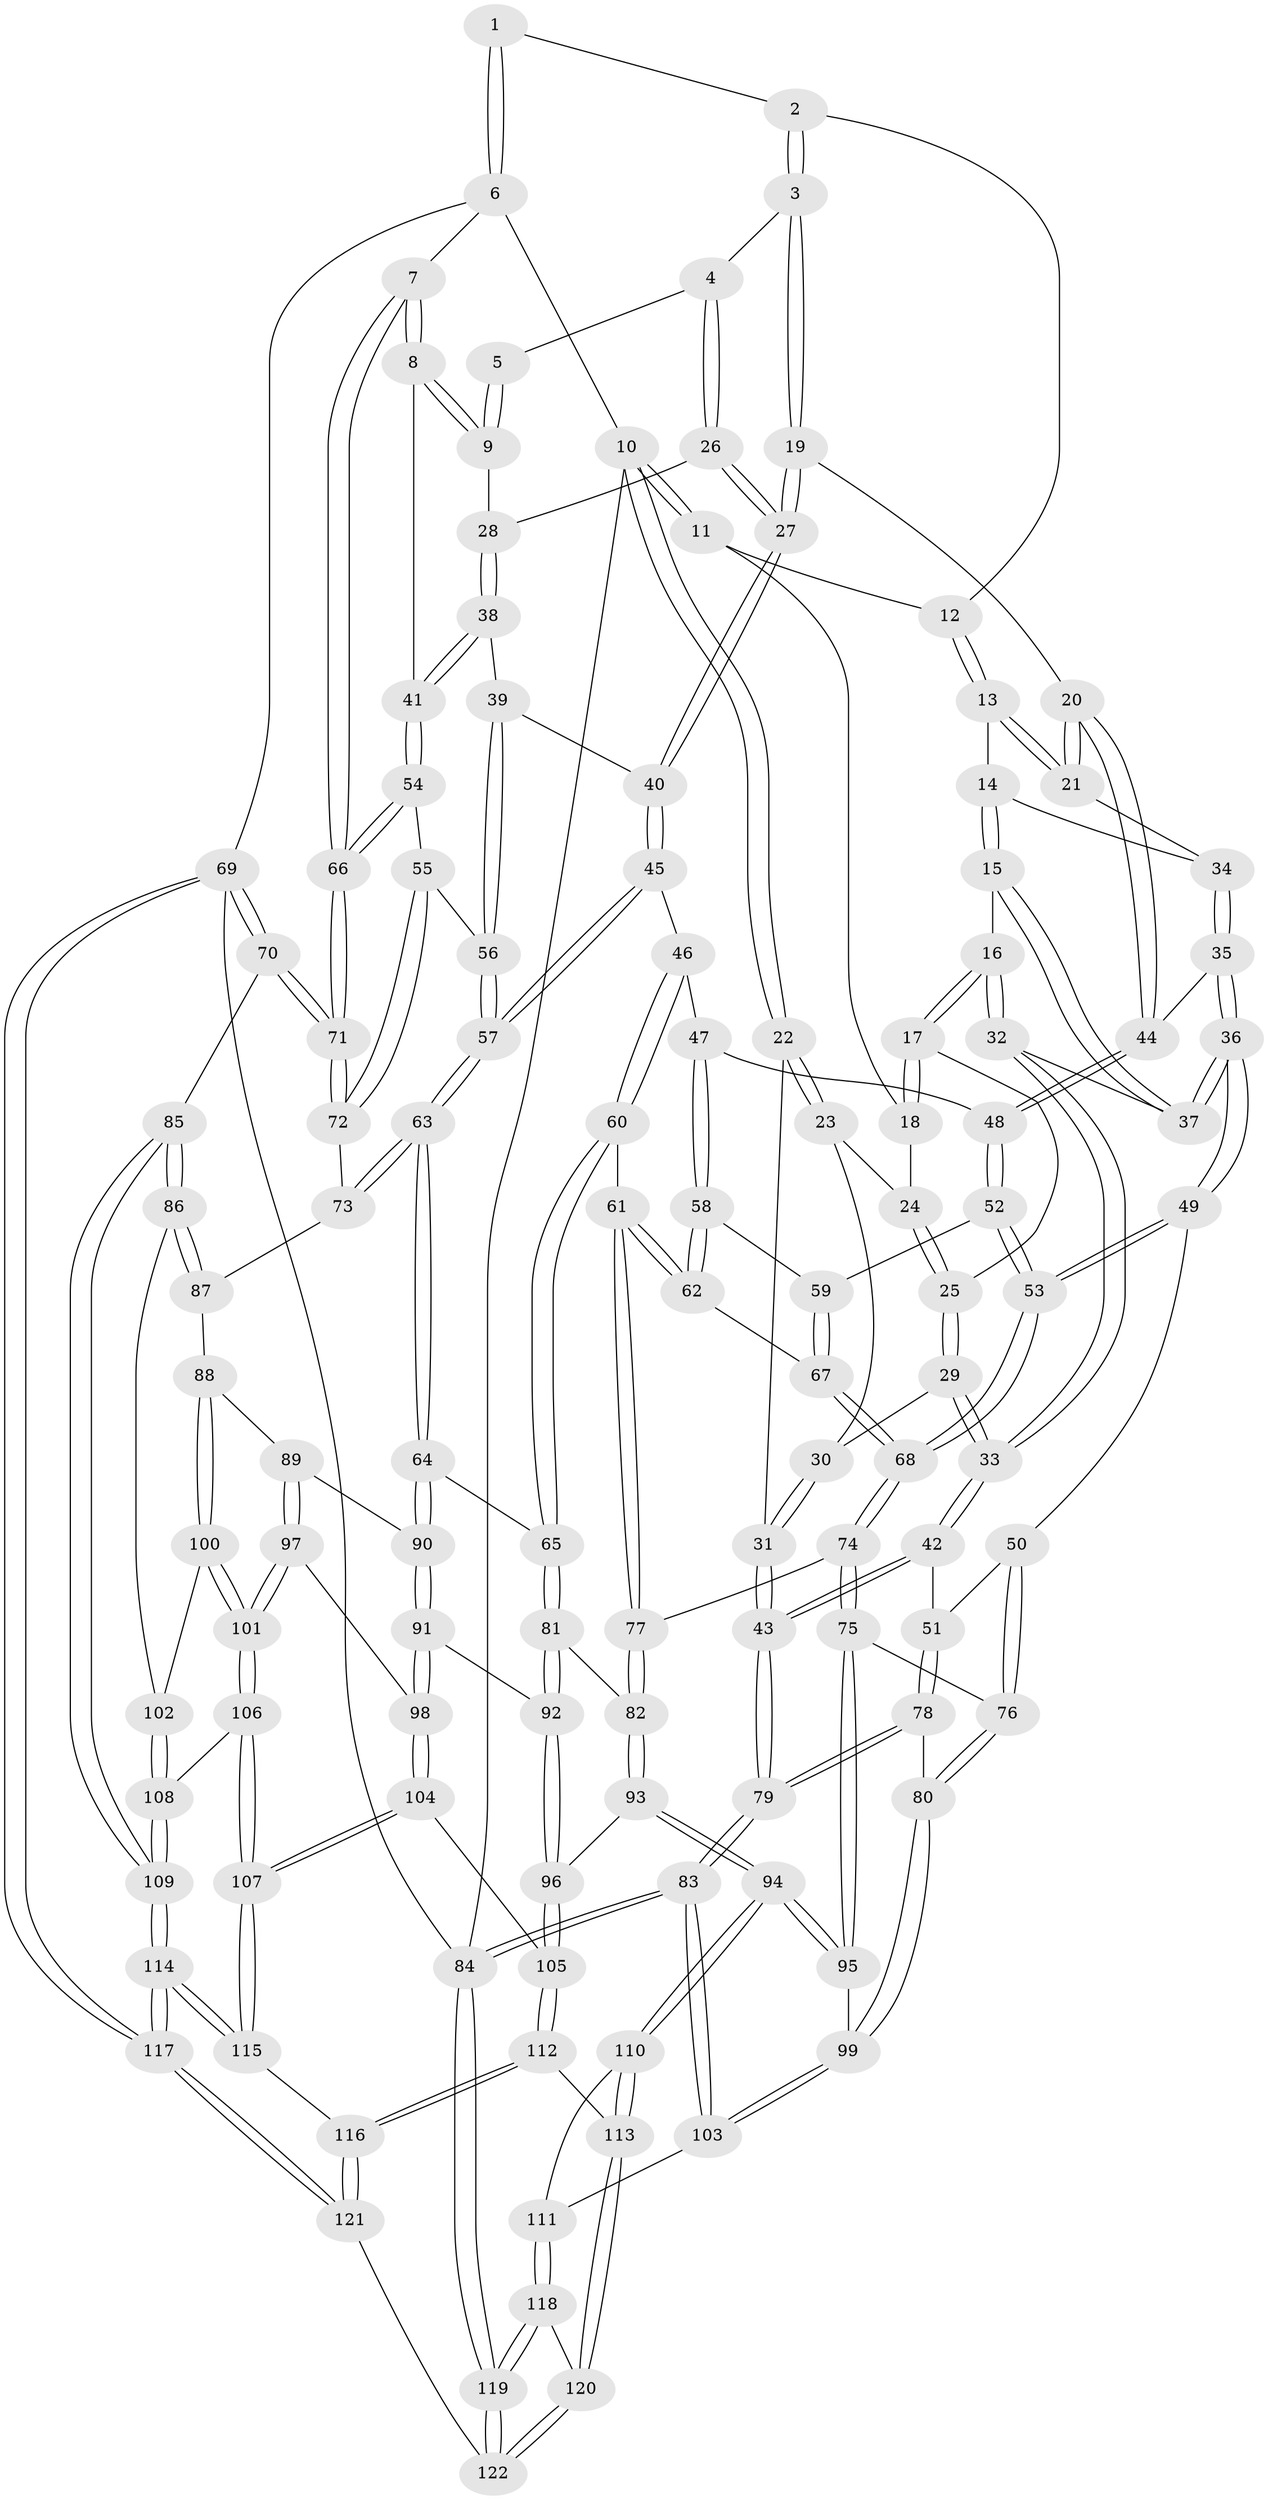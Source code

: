 // coarse degree distribution, {3: 0.16, 4: 0.44, 7: 0.013333333333333334, 5: 0.30666666666666664, 6: 0.08}
// Generated by graph-tools (version 1.1) at 2025/52/02/27/25 19:52:37]
// undirected, 122 vertices, 302 edges
graph export_dot {
graph [start="1"]
  node [color=gray90,style=filled];
  1 [pos="+0.8211861809931312+0"];
  2 [pos="+0.5699077989726072+0"];
  3 [pos="+0.589980685878681+0"];
  4 [pos="+0.6404386016260538+0.04024877448810094"];
  5 [pos="+0.7209379498255563+0"];
  6 [pos="+1+0"];
  7 [pos="+1+0"];
  8 [pos="+0.8050468911923677+0.10486722514487058"];
  9 [pos="+0.7338012996126072+0.10456183716448593"];
  10 [pos="+0+0"];
  11 [pos="+0.22549683649403487+0"];
  12 [pos="+0.31758960304822664+0"];
  13 [pos="+0.35743505384939434+0"];
  14 [pos="+0.2859426100292932+0.12840137683451794"];
  15 [pos="+0.2543997337844117+0.14182720192887896"];
  16 [pos="+0.2315843601742554+0.1306727903465955"];
  17 [pos="+0.19183642058925857+0.10456528395009689"];
  18 [pos="+0.19179175518991398+0"];
  19 [pos="+0.482168172837118+0.12892808736811887"];
  20 [pos="+0.4634664982385052+0.1282808587862189"];
  21 [pos="+0.459350869467552+0.12535391013600275"];
  22 [pos="+0+0"];
  23 [pos="+0.031528423919484946+0.055934202358114915"];
  24 [pos="+0.0900711323756568+0.0719660600928423"];
  25 [pos="+0.13595308140972423+0.12969889730928907"];
  26 [pos="+0.6480294850608738+0.05281386849732616"];
  27 [pos="+0.5257257698431127+0.1603594111949616"];
  28 [pos="+0.7014407280576551+0.10876120979816165"];
  29 [pos="+0.11807173951196367+0.15370907401544773"];
  30 [pos="+0.06838165027439443+0.1336379282190759"];
  31 [pos="+0+0.2002004225603223"];
  32 [pos="+0.16619797549633844+0.215224182402253"];
  33 [pos="+0.10449170568457615+0.2239290840804414"];
  34 [pos="+0.33255551851145126+0.1482955426617671"];
  35 [pos="+0.3537224183917478+0.24349066580948098"];
  36 [pos="+0.27099253659081884+0.2698060651023067"];
  37 [pos="+0.2547139366184546+0.22699039543374588"];
  38 [pos="+0.6326233031501245+0.21061473228516805"];
  39 [pos="+0.6058874648313455+0.22570876795015354"];
  40 [pos="+0.5902557766841003+0.22684283419221726"];
  41 [pos="+0.822871122398637+0.2823026341064303"];
  42 [pos="+0.04646564423020459+0.3183494719914442"];
  43 [pos="+0+0.2750451120727944"];
  44 [pos="+0.40116803611277924+0.24996812506784225"];
  45 [pos="+0.5460128966935515+0.2908682087356434"];
  46 [pos="+0.5356494268800502+0.2972081861296411"];
  47 [pos="+0.510483787225192+0.3032727249547747"];
  48 [pos="+0.42033960973281337+0.28486287351793"];
  49 [pos="+0.2386143560434729+0.35283415173452265"];
  50 [pos="+0.18183413533939774+0.3614691811646062"];
  51 [pos="+0.07349199555111845+0.34009174879983145"];
  52 [pos="+0.3972916806388696+0.3383425276462125"];
  53 [pos="+0.28391312237777655+0.38753176738596806"];
  54 [pos="+0.8325141310793623+0.30053938555589244"];
  55 [pos="+0.7819847416147222+0.3621018272495779"];
  56 [pos="+0.6510006892396929+0.2955793903096896"];
  57 [pos="+0.6386155735200005+0.42855886398753945"];
  58 [pos="+0.4784654544473483+0.36899789726896315"];
  59 [pos="+0.41650694927915416+0.36593565212881235"];
  60 [pos="+0.5351138463107697+0.4474803551426917"];
  61 [pos="+0.4990099113238937+0.44859587295173714"];
  62 [pos="+0.48631914751085215+0.42871139705424494"];
  63 [pos="+0.6510234084896986+0.4680093812287585"];
  64 [pos="+0.6381441496842294+0.4798895328263187"];
  65 [pos="+0.6276233396420892+0.4787805982963025"];
  66 [pos="+1+0.3282889680494009"];
  67 [pos="+0.42104968930205383+0.397308044304026"];
  68 [pos="+0.33720223913669606+0.4996688178792706"];
  69 [pos="+1+1"];
  70 [pos="+1+0.5609067574222382"];
  71 [pos="+1+0.49510470352460767"];
  72 [pos="+0.7502622520812614+0.4386483900001471"];
  73 [pos="+0.7482426338666386+0.4413768425668515"];
  74 [pos="+0.3381274019422281+0.5039143064563827"];
  75 [pos="+0.2982219949379031+0.5448617816605841"];
  76 [pos="+0.1826935668141833+0.533786248354412"];
  77 [pos="+0.4135845574201171+0.5271493738679882"];
  78 [pos="+0.07210191746954174+0.4994637320004183"];
  79 [pos="+0+0.505089883533364"];
  80 [pos="+0.1028571403588311+0.5768328006275448"];
  81 [pos="+0.47625184209723076+0.5734362990377228"];
  82 [pos="+0.4302368419415215+0.5508707893988636"];
  83 [pos="+0+0.7675367457098853"];
  84 [pos="+0+1"];
  85 [pos="+1+0.584473538431845"];
  86 [pos="+0.9138713923124675+0.60961046472276"];
  87 [pos="+0.7552883583971494+0.45290423479345804"];
  88 [pos="+0.7633212092938586+0.6081449181595807"];
  89 [pos="+0.7388512372994699+0.6041205911991653"];
  90 [pos="+0.638048875836335+0.49971447664971796"];
  91 [pos="+0.6124909329501873+0.6187613466328125"];
  92 [pos="+0.5158864186504214+0.6201583006557434"];
  93 [pos="+0.405541727228838+0.6661496353464004"];
  94 [pos="+0.3072766515318368+0.7141746392582574"];
  95 [pos="+0.28886828171168544+0.6300431099183748"];
  96 [pos="+0.4817604155761602+0.6960434166484369"];
  97 [pos="+0.671154719011051+0.6389139788593003"];
  98 [pos="+0.6144305423672601+0.6226304697445086"];
  99 [pos="+0.0866578848113924+0.6233887420156491"];
  100 [pos="+0.7855719769901945+0.6272365106478427"];
  101 [pos="+0.72858668652599+0.6950115410033585"];
  102 [pos="+0.880362482208525+0.6302503059615426"];
  103 [pos="+0.05100919094745151+0.6817450048415747"];
  104 [pos="+0.6018701534329306+0.7463688922577599"];
  105 [pos="+0.5055126169686496+0.7581223518494877"];
  106 [pos="+0.7270903078488099+0.7399535167427582"];
  107 [pos="+0.6891692315270098+0.8157977063779992"];
  108 [pos="+0.8464442104564032+0.7080557417796481"];
  109 [pos="+0.8613710408810406+0.8708659748645605"];
  110 [pos="+0.29065142212644623+0.7663552203938113"];
  111 [pos="+0.20342992605955604+0.79022337898688"];
  112 [pos="+0.4378577647484602+0.8466954851016182"];
  113 [pos="+0.3542413794385916+0.8168909032759886"];
  114 [pos="+0.8058630877864612+1"];
  115 [pos="+0.7296565817855666+0.9418510443655556"];
  116 [pos="+0.44332620964534375+0.8579482230436714"];
  117 [pos="+0.8561154997141943+1"];
  118 [pos="+0.1909761192295942+0.8288162254419521"];
  119 [pos="+0+1"];
  120 [pos="+0.2906650395847064+0.9713608089388391"];
  121 [pos="+0.42228584302974687+1"];
  122 [pos="+0.29540934128130125+1"];
  1 -- 2;
  1 -- 6;
  1 -- 6;
  2 -- 3;
  2 -- 3;
  2 -- 12;
  3 -- 4;
  3 -- 19;
  3 -- 19;
  4 -- 5;
  4 -- 26;
  4 -- 26;
  5 -- 9;
  5 -- 9;
  6 -- 7;
  6 -- 10;
  6 -- 69;
  7 -- 8;
  7 -- 8;
  7 -- 66;
  7 -- 66;
  8 -- 9;
  8 -- 9;
  8 -- 41;
  9 -- 28;
  10 -- 11;
  10 -- 11;
  10 -- 22;
  10 -- 22;
  10 -- 84;
  11 -- 12;
  11 -- 18;
  12 -- 13;
  12 -- 13;
  13 -- 14;
  13 -- 21;
  13 -- 21;
  14 -- 15;
  14 -- 15;
  14 -- 34;
  15 -- 16;
  15 -- 37;
  15 -- 37;
  16 -- 17;
  16 -- 17;
  16 -- 32;
  16 -- 32;
  17 -- 18;
  17 -- 18;
  17 -- 25;
  18 -- 24;
  19 -- 20;
  19 -- 27;
  19 -- 27;
  20 -- 21;
  20 -- 21;
  20 -- 44;
  20 -- 44;
  21 -- 34;
  22 -- 23;
  22 -- 23;
  22 -- 31;
  23 -- 24;
  23 -- 30;
  24 -- 25;
  24 -- 25;
  25 -- 29;
  25 -- 29;
  26 -- 27;
  26 -- 27;
  26 -- 28;
  27 -- 40;
  27 -- 40;
  28 -- 38;
  28 -- 38;
  29 -- 30;
  29 -- 33;
  29 -- 33;
  30 -- 31;
  30 -- 31;
  31 -- 43;
  31 -- 43;
  32 -- 33;
  32 -- 33;
  32 -- 37;
  33 -- 42;
  33 -- 42;
  34 -- 35;
  34 -- 35;
  35 -- 36;
  35 -- 36;
  35 -- 44;
  36 -- 37;
  36 -- 37;
  36 -- 49;
  36 -- 49;
  38 -- 39;
  38 -- 41;
  38 -- 41;
  39 -- 40;
  39 -- 56;
  39 -- 56;
  40 -- 45;
  40 -- 45;
  41 -- 54;
  41 -- 54;
  42 -- 43;
  42 -- 43;
  42 -- 51;
  43 -- 79;
  43 -- 79;
  44 -- 48;
  44 -- 48;
  45 -- 46;
  45 -- 57;
  45 -- 57;
  46 -- 47;
  46 -- 60;
  46 -- 60;
  47 -- 48;
  47 -- 58;
  47 -- 58;
  48 -- 52;
  48 -- 52;
  49 -- 50;
  49 -- 53;
  49 -- 53;
  50 -- 51;
  50 -- 76;
  50 -- 76;
  51 -- 78;
  51 -- 78;
  52 -- 53;
  52 -- 53;
  52 -- 59;
  53 -- 68;
  53 -- 68;
  54 -- 55;
  54 -- 66;
  54 -- 66;
  55 -- 56;
  55 -- 72;
  55 -- 72;
  56 -- 57;
  56 -- 57;
  57 -- 63;
  57 -- 63;
  58 -- 59;
  58 -- 62;
  58 -- 62;
  59 -- 67;
  59 -- 67;
  60 -- 61;
  60 -- 65;
  60 -- 65;
  61 -- 62;
  61 -- 62;
  61 -- 77;
  61 -- 77;
  62 -- 67;
  63 -- 64;
  63 -- 64;
  63 -- 73;
  63 -- 73;
  64 -- 65;
  64 -- 90;
  64 -- 90;
  65 -- 81;
  65 -- 81;
  66 -- 71;
  66 -- 71;
  67 -- 68;
  67 -- 68;
  68 -- 74;
  68 -- 74;
  69 -- 70;
  69 -- 70;
  69 -- 117;
  69 -- 117;
  69 -- 84;
  70 -- 71;
  70 -- 71;
  70 -- 85;
  71 -- 72;
  71 -- 72;
  72 -- 73;
  73 -- 87;
  74 -- 75;
  74 -- 75;
  74 -- 77;
  75 -- 76;
  75 -- 95;
  75 -- 95;
  76 -- 80;
  76 -- 80;
  77 -- 82;
  77 -- 82;
  78 -- 79;
  78 -- 79;
  78 -- 80;
  79 -- 83;
  79 -- 83;
  80 -- 99;
  80 -- 99;
  81 -- 82;
  81 -- 92;
  81 -- 92;
  82 -- 93;
  82 -- 93;
  83 -- 84;
  83 -- 84;
  83 -- 103;
  83 -- 103;
  84 -- 119;
  84 -- 119;
  85 -- 86;
  85 -- 86;
  85 -- 109;
  85 -- 109;
  86 -- 87;
  86 -- 87;
  86 -- 102;
  87 -- 88;
  88 -- 89;
  88 -- 100;
  88 -- 100;
  89 -- 90;
  89 -- 97;
  89 -- 97;
  90 -- 91;
  90 -- 91;
  91 -- 92;
  91 -- 98;
  91 -- 98;
  92 -- 96;
  92 -- 96;
  93 -- 94;
  93 -- 94;
  93 -- 96;
  94 -- 95;
  94 -- 95;
  94 -- 110;
  94 -- 110;
  95 -- 99;
  96 -- 105;
  96 -- 105;
  97 -- 98;
  97 -- 101;
  97 -- 101;
  98 -- 104;
  98 -- 104;
  99 -- 103;
  99 -- 103;
  100 -- 101;
  100 -- 101;
  100 -- 102;
  101 -- 106;
  101 -- 106;
  102 -- 108;
  102 -- 108;
  103 -- 111;
  104 -- 105;
  104 -- 107;
  104 -- 107;
  105 -- 112;
  105 -- 112;
  106 -- 107;
  106 -- 107;
  106 -- 108;
  107 -- 115;
  107 -- 115;
  108 -- 109;
  108 -- 109;
  109 -- 114;
  109 -- 114;
  110 -- 111;
  110 -- 113;
  110 -- 113;
  111 -- 118;
  111 -- 118;
  112 -- 113;
  112 -- 116;
  112 -- 116;
  113 -- 120;
  113 -- 120;
  114 -- 115;
  114 -- 115;
  114 -- 117;
  114 -- 117;
  115 -- 116;
  116 -- 121;
  116 -- 121;
  117 -- 121;
  117 -- 121;
  118 -- 119;
  118 -- 119;
  118 -- 120;
  119 -- 122;
  119 -- 122;
  120 -- 122;
  120 -- 122;
  121 -- 122;
}

